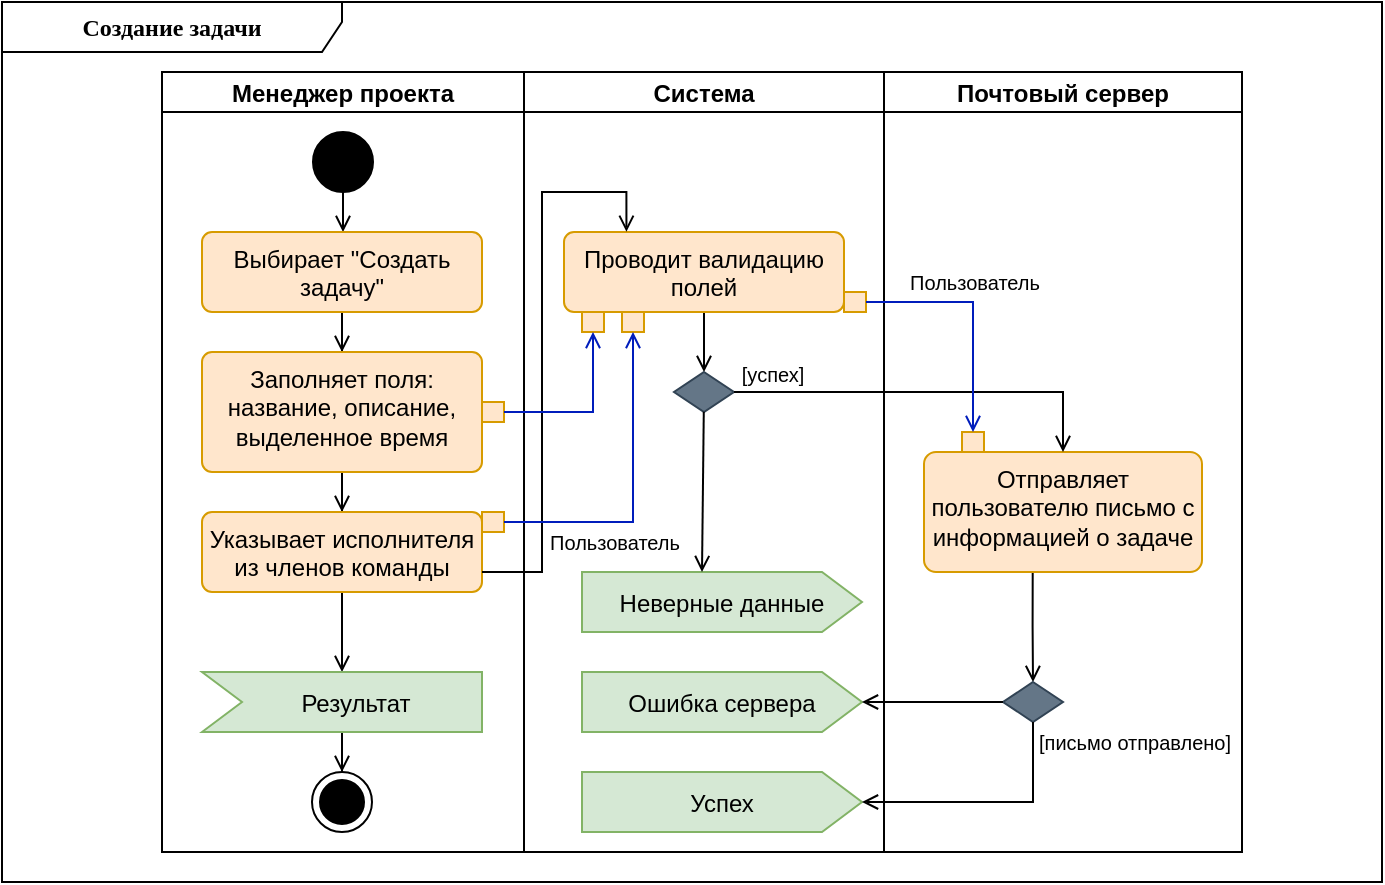 <mxfile version="22.1.3" type="device">
  <diagram name="Страница — 1" id="4nss-KkPXFQWBisD1zAM">
    <mxGraphModel dx="750" dy="404" grid="1" gridSize="10" guides="1" tooltips="1" connect="1" arrows="1" fold="1" page="1" pageScale="1" pageWidth="827" pageHeight="1169" math="0" shadow="0">
      <root>
        <mxCell id="0" />
        <mxCell id="1" parent="0" />
        <mxCell id="ir2lZSe-M-KhIsvbzkP0-88" value="&lt;b&gt;Создание задачи&lt;/b&gt;" style="shape=umlFrame;whiteSpace=wrap;html=1;rounded=1;shadow=0;comic=0;labelBackgroundColor=none;strokeWidth=1;fontFamily=Verdana;fontSize=12;align=center;width=170;height=25;" vertex="1" parent="1">
          <mxGeometry x="40" y="75" width="690" height="440" as="geometry" />
        </mxCell>
        <mxCell id="ir2lZSe-M-KhIsvbzkP0-20" value="" style="shape=table;childLayout=tableLayout;startSize=0;fillColor=none;collapsible=0;recursiveResize=0;expand=0;" vertex="1" parent="1">
          <mxGeometry x="120" y="110" width="540" height="390" as="geometry" />
        </mxCell>
        <mxCell id="ir2lZSe-M-KhIsvbzkP0-21" value="" style="shape=tableRow;horizontal=0;swimlaneHead=0;swimlaneBody=0;top=0;left=0;strokeColor=inherit;bottom=0;right=0;dropTarget=0;fontStyle=0;fillColor=none;points=[[0,0.5],[1,0.5]];portConstraint=eastwest;startSize=0;collapsible=0;recursiveResize=0;expand=0;" vertex="1" parent="ir2lZSe-M-KhIsvbzkP0-20">
          <mxGeometry width="540" height="390" as="geometry" />
        </mxCell>
        <mxCell id="ir2lZSe-M-KhIsvbzkP0-22" value="Менеджер проекта" style="swimlane;swimlaneHead=0;swimlaneBody=0;fontStyle=1;strokeColor=inherit;connectable=0;fillColor=none;startSize=20;collapsible=0;recursiveResize=0;expand=0;" vertex="1" parent="ir2lZSe-M-KhIsvbzkP0-21">
          <mxGeometry width="181" height="390" as="geometry">
            <mxRectangle width="181" height="390" as="alternateBounds" />
          </mxGeometry>
        </mxCell>
        <mxCell id="ir2lZSe-M-KhIsvbzkP0-37" style="edgeStyle=orthogonalEdgeStyle;rounded=0;orthogonalLoop=1;jettySize=auto;html=1;endArrow=open;endFill=0;" edge="1" parent="ir2lZSe-M-KhIsvbzkP0-22" source="ir2lZSe-M-KhIsvbzkP0-1" target="ir2lZSe-M-KhIsvbzkP0-26">
          <mxGeometry relative="1" as="geometry" />
        </mxCell>
        <mxCell id="ir2lZSe-M-KhIsvbzkP0-1" value="" style="ellipse;fillColor=strokeColor;html=1;" vertex="1" parent="ir2lZSe-M-KhIsvbzkP0-22">
          <mxGeometry x="75.5" y="30" width="30" height="30" as="geometry" />
        </mxCell>
        <mxCell id="ir2lZSe-M-KhIsvbzkP0-38" style="edgeStyle=orthogonalEdgeStyle;rounded=0;orthogonalLoop=1;jettySize=auto;html=1;endArrow=open;endFill=0;" edge="1" parent="ir2lZSe-M-KhIsvbzkP0-22" source="ir2lZSe-M-KhIsvbzkP0-26" target="ir2lZSe-M-KhIsvbzkP0-27">
          <mxGeometry relative="1" as="geometry" />
        </mxCell>
        <mxCell id="ir2lZSe-M-KhIsvbzkP0-26" value="Выбирает &quot;Создать задачу&quot;" style="html=1;align=center;verticalAlign=top;rounded=1;absoluteArcSize=1;arcSize=10;dashed=0;whiteSpace=wrap;fillColor=#ffe6cc;strokeColor=#d79b00;" vertex="1" parent="ir2lZSe-M-KhIsvbzkP0-22">
          <mxGeometry x="20" y="80" width="140" height="40" as="geometry" />
        </mxCell>
        <mxCell id="ir2lZSe-M-KhIsvbzkP0-39" style="edgeStyle=orthogonalEdgeStyle;rounded=0;orthogonalLoop=1;jettySize=auto;html=1;endArrow=open;endFill=0;" edge="1" parent="ir2lZSe-M-KhIsvbzkP0-22" source="ir2lZSe-M-KhIsvbzkP0-27" target="ir2lZSe-M-KhIsvbzkP0-28">
          <mxGeometry relative="1" as="geometry" />
        </mxCell>
        <mxCell id="ir2lZSe-M-KhIsvbzkP0-27" value="Заполняет поля: название, описание, выделенное время" style="html=1;align=center;verticalAlign=top;rounded=1;absoluteArcSize=1;arcSize=10;dashed=0;whiteSpace=wrap;fillColor=#ffe6cc;strokeColor=#d79b00;" vertex="1" parent="ir2lZSe-M-KhIsvbzkP0-22">
          <mxGeometry x="20" y="140" width="140" height="60" as="geometry" />
        </mxCell>
        <mxCell id="ir2lZSe-M-KhIsvbzkP0-71" style="edgeStyle=orthogonalEdgeStyle;rounded=0;orthogonalLoop=1;jettySize=auto;html=1;endArrow=open;endFill=0;" edge="1" parent="ir2lZSe-M-KhIsvbzkP0-22" source="ir2lZSe-M-KhIsvbzkP0-28" target="ir2lZSe-M-KhIsvbzkP0-70">
          <mxGeometry relative="1" as="geometry" />
        </mxCell>
        <mxCell id="ir2lZSe-M-KhIsvbzkP0-28" value="Указывает исполнителя из членов команды" style="html=1;align=center;verticalAlign=top;rounded=1;absoluteArcSize=1;arcSize=10;dashed=0;whiteSpace=wrap;fillColor=#ffe6cc;strokeColor=#d79b00;" vertex="1" parent="ir2lZSe-M-KhIsvbzkP0-22">
          <mxGeometry x="20" y="220" width="140" height="40" as="geometry" />
        </mxCell>
        <mxCell id="ir2lZSe-M-KhIsvbzkP0-45" value="" style="rounded=0;whiteSpace=wrap;html=1;fillColor=#ffe6cc;strokeColor=#d79b00;" vertex="1" parent="ir2lZSe-M-KhIsvbzkP0-22">
          <mxGeometry x="160" y="165" width="11" height="10" as="geometry" />
        </mxCell>
        <mxCell id="ir2lZSe-M-KhIsvbzkP0-46" value="" style="rounded=0;whiteSpace=wrap;html=1;fillColor=#ffe6cc;strokeColor=#d79b00;" vertex="1" parent="ir2lZSe-M-KhIsvbzkP0-22">
          <mxGeometry x="160" y="220" width="11" height="10" as="geometry" />
        </mxCell>
        <mxCell id="ir2lZSe-M-KhIsvbzkP0-87" style="edgeStyle=orthogonalEdgeStyle;rounded=0;orthogonalLoop=1;jettySize=auto;html=1;endArrow=open;endFill=0;" edge="1" parent="ir2lZSe-M-KhIsvbzkP0-22" source="ir2lZSe-M-KhIsvbzkP0-70" target="ir2lZSe-M-KhIsvbzkP0-86">
          <mxGeometry relative="1" as="geometry" />
        </mxCell>
        <mxCell id="ir2lZSe-M-KhIsvbzkP0-70" value="&lt;font style=&quot;font-size: 12px;&quot;&gt;Результат&lt;/font&gt;" style="html=1;shape=mxgraph.infographic.ribbonSimple;notch1=20;notch2=0;align=center;verticalAlign=middle;fontSize=14;fontStyle=0;fillColor=#d5e8d4;flipH=0;spacingRight=0;spacingLeft=14;whiteSpace=wrap;strokeColor=#82b366;" vertex="1" parent="ir2lZSe-M-KhIsvbzkP0-22">
          <mxGeometry x="20" y="300" width="140" height="30" as="geometry" />
        </mxCell>
        <mxCell id="ir2lZSe-M-KhIsvbzkP0-86" value="" style="ellipse;html=1;shape=endState;fillColor=strokeColor;" vertex="1" parent="ir2lZSe-M-KhIsvbzkP0-22">
          <mxGeometry x="75" y="350" width="30" height="30" as="geometry" />
        </mxCell>
        <mxCell id="ir2lZSe-M-KhIsvbzkP0-23" value="Система" style="swimlane;swimlaneHead=0;swimlaneBody=0;fontStyle=1;strokeColor=inherit;connectable=0;fillColor=none;startSize=20;collapsible=0;recursiveResize=0;expand=0;" vertex="1" parent="ir2lZSe-M-KhIsvbzkP0-21">
          <mxGeometry x="181" width="180" height="390" as="geometry">
            <mxRectangle width="180" height="390" as="alternateBounds" />
          </mxGeometry>
        </mxCell>
        <mxCell id="ir2lZSe-M-KhIsvbzkP0-52" value="" style="edgeStyle=orthogonalEdgeStyle;rounded=0;orthogonalLoop=1;jettySize=auto;html=1;endArrow=open;endFill=0;" edge="1" parent="ir2lZSe-M-KhIsvbzkP0-23" source="ir2lZSe-M-KhIsvbzkP0-47" target="ir2lZSe-M-KhIsvbzkP0-51">
          <mxGeometry relative="1" as="geometry" />
        </mxCell>
        <mxCell id="ir2lZSe-M-KhIsvbzkP0-47" value="Проводит валидацию полей" style="html=1;align=center;verticalAlign=top;rounded=1;absoluteArcSize=1;arcSize=10;dashed=0;whiteSpace=wrap;fillColor=#ffe6cc;strokeColor=#d79b00;" vertex="1" parent="ir2lZSe-M-KhIsvbzkP0-23">
          <mxGeometry x="20" y="80" width="140" height="40" as="geometry" />
        </mxCell>
        <mxCell id="ir2lZSe-M-KhIsvbzkP0-49" value="" style="rounded=0;whiteSpace=wrap;html=1;fillColor=#ffe6cc;strokeColor=#d79b00;" vertex="1" parent="ir2lZSe-M-KhIsvbzkP0-23">
          <mxGeometry x="29" y="120" width="11" height="10" as="geometry" />
        </mxCell>
        <mxCell id="ir2lZSe-M-KhIsvbzkP0-51" value="" style="rhombus;whiteSpace=wrap;html=1;verticalAlign=top;rounded=0;arcSize=10;dashed=0;fillColor=#647687;fontColor=#ffffff;strokeColor=#314354;" vertex="1" parent="ir2lZSe-M-KhIsvbzkP0-23">
          <mxGeometry x="75" y="150" width="30" height="20" as="geometry" />
        </mxCell>
        <mxCell id="ir2lZSe-M-KhIsvbzkP0-56" value="" style="rounded=0;whiteSpace=wrap;html=1;fillColor=#ffe6cc;strokeColor=#d79b00;" vertex="1" parent="ir2lZSe-M-KhIsvbzkP0-23">
          <mxGeometry x="49" y="120" width="11" height="10" as="geometry" />
        </mxCell>
        <mxCell id="ir2lZSe-M-KhIsvbzkP0-61" value="" style="rounded=0;whiteSpace=wrap;html=1;fillColor=#ffe6cc;strokeColor=#d79b00;" vertex="1" parent="ir2lZSe-M-KhIsvbzkP0-23">
          <mxGeometry x="160" y="110" width="11" height="10" as="geometry" />
        </mxCell>
        <mxCell id="ir2lZSe-M-KhIsvbzkP0-64" value="&lt;font style=&quot;font-size: 10px;&quot;&gt;[успех]&lt;/font&gt;" style="text;html=1;align=center;verticalAlign=middle;resizable=0;points=[];autosize=1;strokeColor=none;fillColor=none;" vertex="1" parent="ir2lZSe-M-KhIsvbzkP0-23">
          <mxGeometry x="99" y="136" width="50" height="30" as="geometry" />
        </mxCell>
        <mxCell id="ir2lZSe-M-KhIsvbzkP0-65" value="&lt;font style=&quot;font-size: 10px;&quot;&gt;Пользователь&lt;/font&gt;" style="text;html=1;align=center;verticalAlign=middle;resizable=0;points=[];autosize=1;strokeColor=none;fillColor=none;" vertex="1" parent="ir2lZSe-M-KhIsvbzkP0-23">
          <mxGeometry y="220" width="90" height="30" as="geometry" />
        </mxCell>
        <mxCell id="ir2lZSe-M-KhIsvbzkP0-72" value="&lt;font style=&quot;font-size: 12px;&quot;&gt;Неверные данные&lt;/font&gt;" style="html=1;shape=mxgraph.infographic.ribbonSimple;notch1=0;notch2=20;align=center;verticalAlign=middle;fontSize=14;fontStyle=0;fillColor=#d5e8d4;whiteSpace=wrap;strokeColor=#82b366;" vertex="1" parent="ir2lZSe-M-KhIsvbzkP0-23">
          <mxGeometry x="29" y="250" width="140" height="30" as="geometry" />
        </mxCell>
        <mxCell id="ir2lZSe-M-KhIsvbzkP0-76" value="&lt;font style=&quot;font-size: 12px;&quot;&gt;Ошибка сервера&lt;/font&gt;" style="html=1;shape=mxgraph.infographic.ribbonSimple;notch1=0;notch2=20;align=center;verticalAlign=middle;fontSize=14;fontStyle=0;fillColor=#d5e8d4;whiteSpace=wrap;strokeColor=#82b366;" vertex="1" parent="ir2lZSe-M-KhIsvbzkP0-23">
          <mxGeometry x="29" y="300" width="140" height="30" as="geometry" />
        </mxCell>
        <mxCell id="ir2lZSe-M-KhIsvbzkP0-77" value="&lt;font style=&quot;font-size: 12px;&quot;&gt;Успех&lt;/font&gt;" style="html=1;shape=mxgraph.infographic.ribbonSimple;notch1=0;notch2=20;align=center;verticalAlign=middle;fontSize=14;fontStyle=0;fillColor=#d5e8d4;whiteSpace=wrap;strokeColor=#82b366;" vertex="1" parent="ir2lZSe-M-KhIsvbzkP0-23">
          <mxGeometry x="29" y="350" width="140" height="30" as="geometry" />
        </mxCell>
        <mxCell id="ir2lZSe-M-KhIsvbzkP0-83" value="" style="endArrow=open;html=1;rounded=0;entryX=0;entryY=0;entryDx=60;entryDy=0;entryPerimeter=0;endFill=0;" edge="1" parent="ir2lZSe-M-KhIsvbzkP0-23" source="ir2lZSe-M-KhIsvbzkP0-51" target="ir2lZSe-M-KhIsvbzkP0-72">
          <mxGeometry width="50" height="50" relative="1" as="geometry">
            <mxPoint x="79" y="240" as="sourcePoint" />
            <mxPoint x="129" y="190" as="targetPoint" />
          </mxGeometry>
        </mxCell>
        <mxCell id="ir2lZSe-M-KhIsvbzkP0-25" value="Почтовый сервер" style="swimlane;swimlaneHead=0;swimlaneBody=0;fontStyle=1;strokeColor=inherit;connectable=0;fillColor=none;startSize=20;collapsible=0;recursiveResize=0;expand=0;" vertex="1" parent="ir2lZSe-M-KhIsvbzkP0-21">
          <mxGeometry x="361" width="179" height="390" as="geometry">
            <mxRectangle width="179" height="390" as="alternateBounds" />
          </mxGeometry>
        </mxCell>
        <mxCell id="ir2lZSe-M-KhIsvbzkP0-69" value="" style="edgeStyle=orthogonalEdgeStyle;rounded=0;orthogonalLoop=1;jettySize=auto;html=1;endArrow=open;endFill=0;exitX=0.391;exitY=1.006;exitDx=0;exitDy=0;exitPerimeter=0;" edge="1" parent="ir2lZSe-M-KhIsvbzkP0-25" source="ir2lZSe-M-KhIsvbzkP0-53" target="ir2lZSe-M-KhIsvbzkP0-68">
          <mxGeometry relative="1" as="geometry" />
        </mxCell>
        <mxCell id="ir2lZSe-M-KhIsvbzkP0-53" value="Отправляет пользователю письмо с информацией о задаче" style="whiteSpace=wrap;html=1;verticalAlign=top;rounded=1;arcSize=10;dashed=0;fillColor=#ffe6cc;strokeColor=#d79b00;" vertex="1" parent="ir2lZSe-M-KhIsvbzkP0-25">
          <mxGeometry x="20" y="190" width="139" height="60" as="geometry" />
        </mxCell>
        <mxCell id="ir2lZSe-M-KhIsvbzkP0-62" value="" style="rounded=0;whiteSpace=wrap;html=1;fillColor=#ffe6cc;strokeColor=#d79b00;" vertex="1" parent="ir2lZSe-M-KhIsvbzkP0-25">
          <mxGeometry x="39" y="180" width="11" height="10" as="geometry" />
        </mxCell>
        <mxCell id="ir2lZSe-M-KhIsvbzkP0-66" value="&lt;font style=&quot;font-size: 10px;&quot;&gt;Пользователь&lt;/font&gt;" style="text;html=1;align=center;verticalAlign=middle;resizable=0;points=[];autosize=1;strokeColor=none;fillColor=none;" vertex="1" parent="ir2lZSe-M-KhIsvbzkP0-25">
          <mxGeometry x="-0.5" y="90" width="90" height="30" as="geometry" />
        </mxCell>
        <mxCell id="ir2lZSe-M-KhIsvbzkP0-68" value="" style="rhombus;whiteSpace=wrap;html=1;verticalAlign=top;rounded=0;arcSize=10;dashed=0;fillColor=#647687;fontColor=#ffffff;strokeColor=#314354;" vertex="1" parent="ir2lZSe-M-KhIsvbzkP0-25">
          <mxGeometry x="59.5" y="305" width="30" height="20" as="geometry" />
        </mxCell>
        <mxCell id="ir2lZSe-M-KhIsvbzkP0-85" value="&lt;span style=&quot;font-size: 10px;&quot;&gt;[письмо отправлено]&lt;/span&gt;" style="text;html=1;align=center;verticalAlign=middle;resizable=0;points=[];autosize=1;strokeColor=none;fillColor=none;" vertex="1" parent="ir2lZSe-M-KhIsvbzkP0-25">
          <mxGeometry x="65" y="320" width="120" height="30" as="geometry" />
        </mxCell>
        <mxCell id="ir2lZSe-M-KhIsvbzkP0-48" style="edgeStyle=orthogonalEdgeStyle;rounded=0;orthogonalLoop=1;jettySize=auto;html=1;exitX=1;exitY=0.75;exitDx=0;exitDy=0;entryX=0.223;entryY=-0.002;entryDx=0;entryDy=0;entryPerimeter=0;endArrow=open;endFill=0;" edge="1" parent="ir2lZSe-M-KhIsvbzkP0-21" source="ir2lZSe-M-KhIsvbzkP0-28" target="ir2lZSe-M-KhIsvbzkP0-47">
          <mxGeometry relative="1" as="geometry">
            <Array as="points">
              <mxPoint x="190" y="250" />
              <mxPoint x="190" y="60" />
              <mxPoint x="232" y="60" />
            </Array>
          </mxGeometry>
        </mxCell>
        <mxCell id="ir2lZSe-M-KhIsvbzkP0-50" style="edgeStyle=orthogonalEdgeStyle;rounded=0;orthogonalLoop=1;jettySize=auto;html=1;exitX=1;exitY=0.5;exitDx=0;exitDy=0;entryX=0.5;entryY=1;entryDx=0;entryDy=0;fillColor=#0050ef;strokeColor=#001DBC;endArrow=open;endFill=0;" edge="1" parent="ir2lZSe-M-KhIsvbzkP0-21" source="ir2lZSe-M-KhIsvbzkP0-45" target="ir2lZSe-M-KhIsvbzkP0-49">
          <mxGeometry relative="1" as="geometry" />
        </mxCell>
        <mxCell id="ir2lZSe-M-KhIsvbzkP0-57" style="edgeStyle=orthogonalEdgeStyle;rounded=0;orthogonalLoop=1;jettySize=auto;html=1;exitX=1;exitY=0.5;exitDx=0;exitDy=0;entryX=0.5;entryY=1;entryDx=0;entryDy=0;fillColor=#0050ef;strokeColor=#001DBC;endArrow=open;endFill=0;" edge="1" parent="ir2lZSe-M-KhIsvbzkP0-21" source="ir2lZSe-M-KhIsvbzkP0-46" target="ir2lZSe-M-KhIsvbzkP0-56">
          <mxGeometry relative="1" as="geometry" />
        </mxCell>
        <mxCell id="ir2lZSe-M-KhIsvbzkP0-54" value="" style="edgeStyle=orthogonalEdgeStyle;rounded=0;orthogonalLoop=1;jettySize=auto;html=1;endArrow=open;endFill=0;" edge="1" parent="ir2lZSe-M-KhIsvbzkP0-21" source="ir2lZSe-M-KhIsvbzkP0-51" target="ir2lZSe-M-KhIsvbzkP0-53">
          <mxGeometry relative="1" as="geometry" />
        </mxCell>
        <mxCell id="ir2lZSe-M-KhIsvbzkP0-63" style="edgeStyle=orthogonalEdgeStyle;rounded=0;orthogonalLoop=1;jettySize=auto;html=1;exitX=1;exitY=0.5;exitDx=0;exitDy=0;entryX=0.5;entryY=0;entryDx=0;entryDy=0;fillColor=#0050ef;strokeColor=#001DBC;endArrow=open;endFill=0;" edge="1" parent="ir2lZSe-M-KhIsvbzkP0-21" source="ir2lZSe-M-KhIsvbzkP0-61" target="ir2lZSe-M-KhIsvbzkP0-62">
          <mxGeometry relative="1" as="geometry" />
        </mxCell>
        <mxCell id="ir2lZSe-M-KhIsvbzkP0-81" style="edgeStyle=orthogonalEdgeStyle;rounded=0;orthogonalLoop=1;jettySize=auto;html=1;exitX=0;exitY=0.5;exitDx=0;exitDy=0;endArrow=open;endFill=0;" edge="1" parent="ir2lZSe-M-KhIsvbzkP0-21" source="ir2lZSe-M-KhIsvbzkP0-68" target="ir2lZSe-M-KhIsvbzkP0-76">
          <mxGeometry relative="1" as="geometry" />
        </mxCell>
        <mxCell id="ir2lZSe-M-KhIsvbzkP0-82" style="edgeStyle=orthogonalEdgeStyle;rounded=0;orthogonalLoop=1;jettySize=auto;html=1;exitX=0.5;exitY=1;exitDx=0;exitDy=0;entryX=1;entryY=0.5;entryDx=0;entryDy=0;entryPerimeter=0;endArrow=open;endFill=0;" edge="1" parent="ir2lZSe-M-KhIsvbzkP0-21" source="ir2lZSe-M-KhIsvbzkP0-68" target="ir2lZSe-M-KhIsvbzkP0-77">
          <mxGeometry relative="1" as="geometry" />
        </mxCell>
      </root>
    </mxGraphModel>
  </diagram>
</mxfile>
